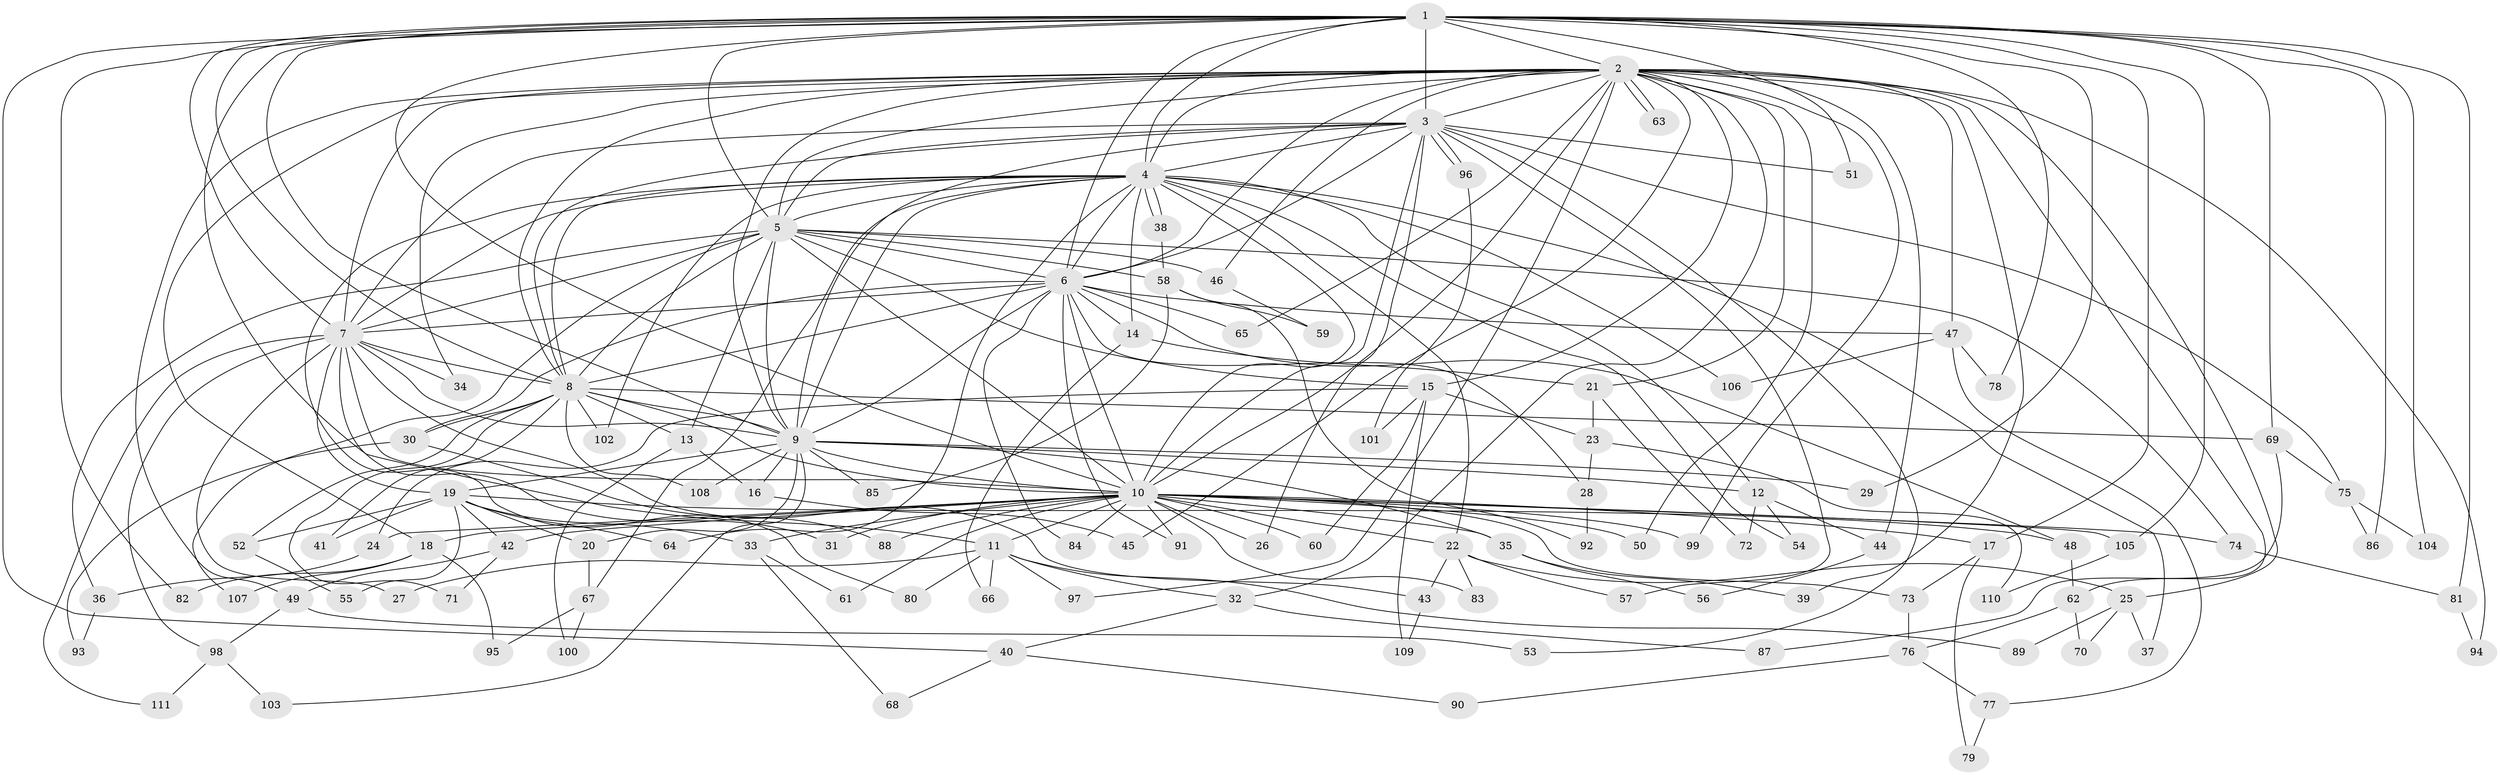 // coarse degree distribution, {38: 0.012345679012345678, 14: 0.024691358024691357, 19: 0.012345679012345678, 16: 0.012345679012345678, 17: 0.012345679012345678, 15: 0.012345679012345678, 13: 0.012345679012345678, 24: 0.012345679012345678, 8: 0.024691358024691357, 5: 0.04938271604938271, 4: 0.14814814814814814, 3: 0.12345679012345678, 10: 0.012345679012345678, 2: 0.4567901234567901, 6: 0.04938271604938271, 1: 0.024691358024691357}
// Generated by graph-tools (version 1.1) at 2025/23/03/03/25 07:23:42]
// undirected, 111 vertices, 247 edges
graph export_dot {
graph [start="1"]
  node [color=gray90,style=filled];
  1;
  2;
  3;
  4;
  5;
  6;
  7;
  8;
  9;
  10;
  11;
  12;
  13;
  14;
  15;
  16;
  17;
  18;
  19;
  20;
  21;
  22;
  23;
  24;
  25;
  26;
  27;
  28;
  29;
  30;
  31;
  32;
  33;
  34;
  35;
  36;
  37;
  38;
  39;
  40;
  41;
  42;
  43;
  44;
  45;
  46;
  47;
  48;
  49;
  50;
  51;
  52;
  53;
  54;
  55;
  56;
  57;
  58;
  59;
  60;
  61;
  62;
  63;
  64;
  65;
  66;
  67;
  68;
  69;
  70;
  71;
  72;
  73;
  74;
  75;
  76;
  77;
  78;
  79;
  80;
  81;
  82;
  83;
  84;
  85;
  86;
  87;
  88;
  89;
  90;
  91;
  92;
  93;
  94;
  95;
  96;
  97;
  98;
  99;
  100;
  101;
  102;
  103;
  104;
  105;
  106;
  107;
  108;
  109;
  110;
  111;
  1 -- 2;
  1 -- 3;
  1 -- 4;
  1 -- 5;
  1 -- 6;
  1 -- 7;
  1 -- 8;
  1 -- 9;
  1 -- 10;
  1 -- 11;
  1 -- 17;
  1 -- 29;
  1 -- 40;
  1 -- 51;
  1 -- 69;
  1 -- 78;
  1 -- 81;
  1 -- 82;
  1 -- 86;
  1 -- 104;
  1 -- 105;
  2 -- 3;
  2 -- 4;
  2 -- 5;
  2 -- 6;
  2 -- 7;
  2 -- 8;
  2 -- 9;
  2 -- 10;
  2 -- 15;
  2 -- 18;
  2 -- 21;
  2 -- 25;
  2 -- 32;
  2 -- 34;
  2 -- 39;
  2 -- 44;
  2 -- 45;
  2 -- 46;
  2 -- 47;
  2 -- 49;
  2 -- 50;
  2 -- 62;
  2 -- 63;
  2 -- 63;
  2 -- 65;
  2 -- 94;
  2 -- 97;
  2 -- 99;
  3 -- 4;
  3 -- 5;
  3 -- 6;
  3 -- 7;
  3 -- 8;
  3 -- 9;
  3 -- 10;
  3 -- 26;
  3 -- 51;
  3 -- 53;
  3 -- 57;
  3 -- 75;
  3 -- 96;
  3 -- 96;
  4 -- 5;
  4 -- 6;
  4 -- 7;
  4 -- 8;
  4 -- 9;
  4 -- 10;
  4 -- 12;
  4 -- 14;
  4 -- 22;
  4 -- 37;
  4 -- 38;
  4 -- 38;
  4 -- 54;
  4 -- 64;
  4 -- 67;
  4 -- 80;
  4 -- 102;
  4 -- 106;
  5 -- 6;
  5 -- 7;
  5 -- 8;
  5 -- 9;
  5 -- 10;
  5 -- 13;
  5 -- 15;
  5 -- 36;
  5 -- 46;
  5 -- 58;
  5 -- 74;
  5 -- 107;
  6 -- 7;
  6 -- 8;
  6 -- 9;
  6 -- 10;
  6 -- 14;
  6 -- 28;
  6 -- 30;
  6 -- 47;
  6 -- 48;
  6 -- 65;
  6 -- 84;
  6 -- 91;
  7 -- 8;
  7 -- 9;
  7 -- 10;
  7 -- 19;
  7 -- 27;
  7 -- 31;
  7 -- 34;
  7 -- 43;
  7 -- 98;
  7 -- 111;
  8 -- 9;
  8 -- 10;
  8 -- 13;
  8 -- 30;
  8 -- 41;
  8 -- 52;
  8 -- 69;
  8 -- 71;
  8 -- 102;
  8 -- 108;
  9 -- 10;
  9 -- 12;
  9 -- 16;
  9 -- 19;
  9 -- 20;
  9 -- 29;
  9 -- 35;
  9 -- 85;
  9 -- 103;
  9 -- 108;
  10 -- 11;
  10 -- 17;
  10 -- 18;
  10 -- 22;
  10 -- 24;
  10 -- 26;
  10 -- 31;
  10 -- 33;
  10 -- 35;
  10 -- 42;
  10 -- 50;
  10 -- 60;
  10 -- 61;
  10 -- 73;
  10 -- 74;
  10 -- 83;
  10 -- 84;
  10 -- 88;
  10 -- 91;
  10 -- 99;
  10 -- 105;
  11 -- 27;
  11 -- 32;
  11 -- 66;
  11 -- 80;
  11 -- 89;
  11 -- 97;
  12 -- 44;
  12 -- 54;
  12 -- 72;
  13 -- 16;
  13 -- 100;
  14 -- 21;
  14 -- 66;
  15 -- 23;
  15 -- 24;
  15 -- 60;
  15 -- 101;
  15 -- 109;
  16 -- 45;
  17 -- 73;
  17 -- 79;
  18 -- 82;
  18 -- 95;
  18 -- 107;
  19 -- 20;
  19 -- 33;
  19 -- 41;
  19 -- 42;
  19 -- 48;
  19 -- 52;
  19 -- 55;
  19 -- 64;
  20 -- 67;
  21 -- 23;
  21 -- 72;
  22 -- 25;
  22 -- 43;
  22 -- 57;
  22 -- 83;
  23 -- 28;
  23 -- 110;
  24 -- 36;
  25 -- 37;
  25 -- 70;
  25 -- 89;
  28 -- 92;
  30 -- 88;
  30 -- 93;
  32 -- 40;
  32 -- 87;
  33 -- 61;
  33 -- 68;
  35 -- 39;
  35 -- 56;
  36 -- 93;
  38 -- 58;
  40 -- 68;
  40 -- 90;
  42 -- 49;
  42 -- 71;
  43 -- 109;
  44 -- 56;
  46 -- 59;
  47 -- 77;
  47 -- 78;
  47 -- 106;
  48 -- 62;
  49 -- 53;
  49 -- 98;
  52 -- 55;
  58 -- 59;
  58 -- 85;
  58 -- 92;
  62 -- 70;
  62 -- 76;
  67 -- 95;
  67 -- 100;
  69 -- 75;
  69 -- 87;
  73 -- 76;
  74 -- 81;
  75 -- 86;
  75 -- 104;
  76 -- 77;
  76 -- 90;
  77 -- 79;
  81 -- 94;
  96 -- 101;
  98 -- 103;
  98 -- 111;
  105 -- 110;
}
